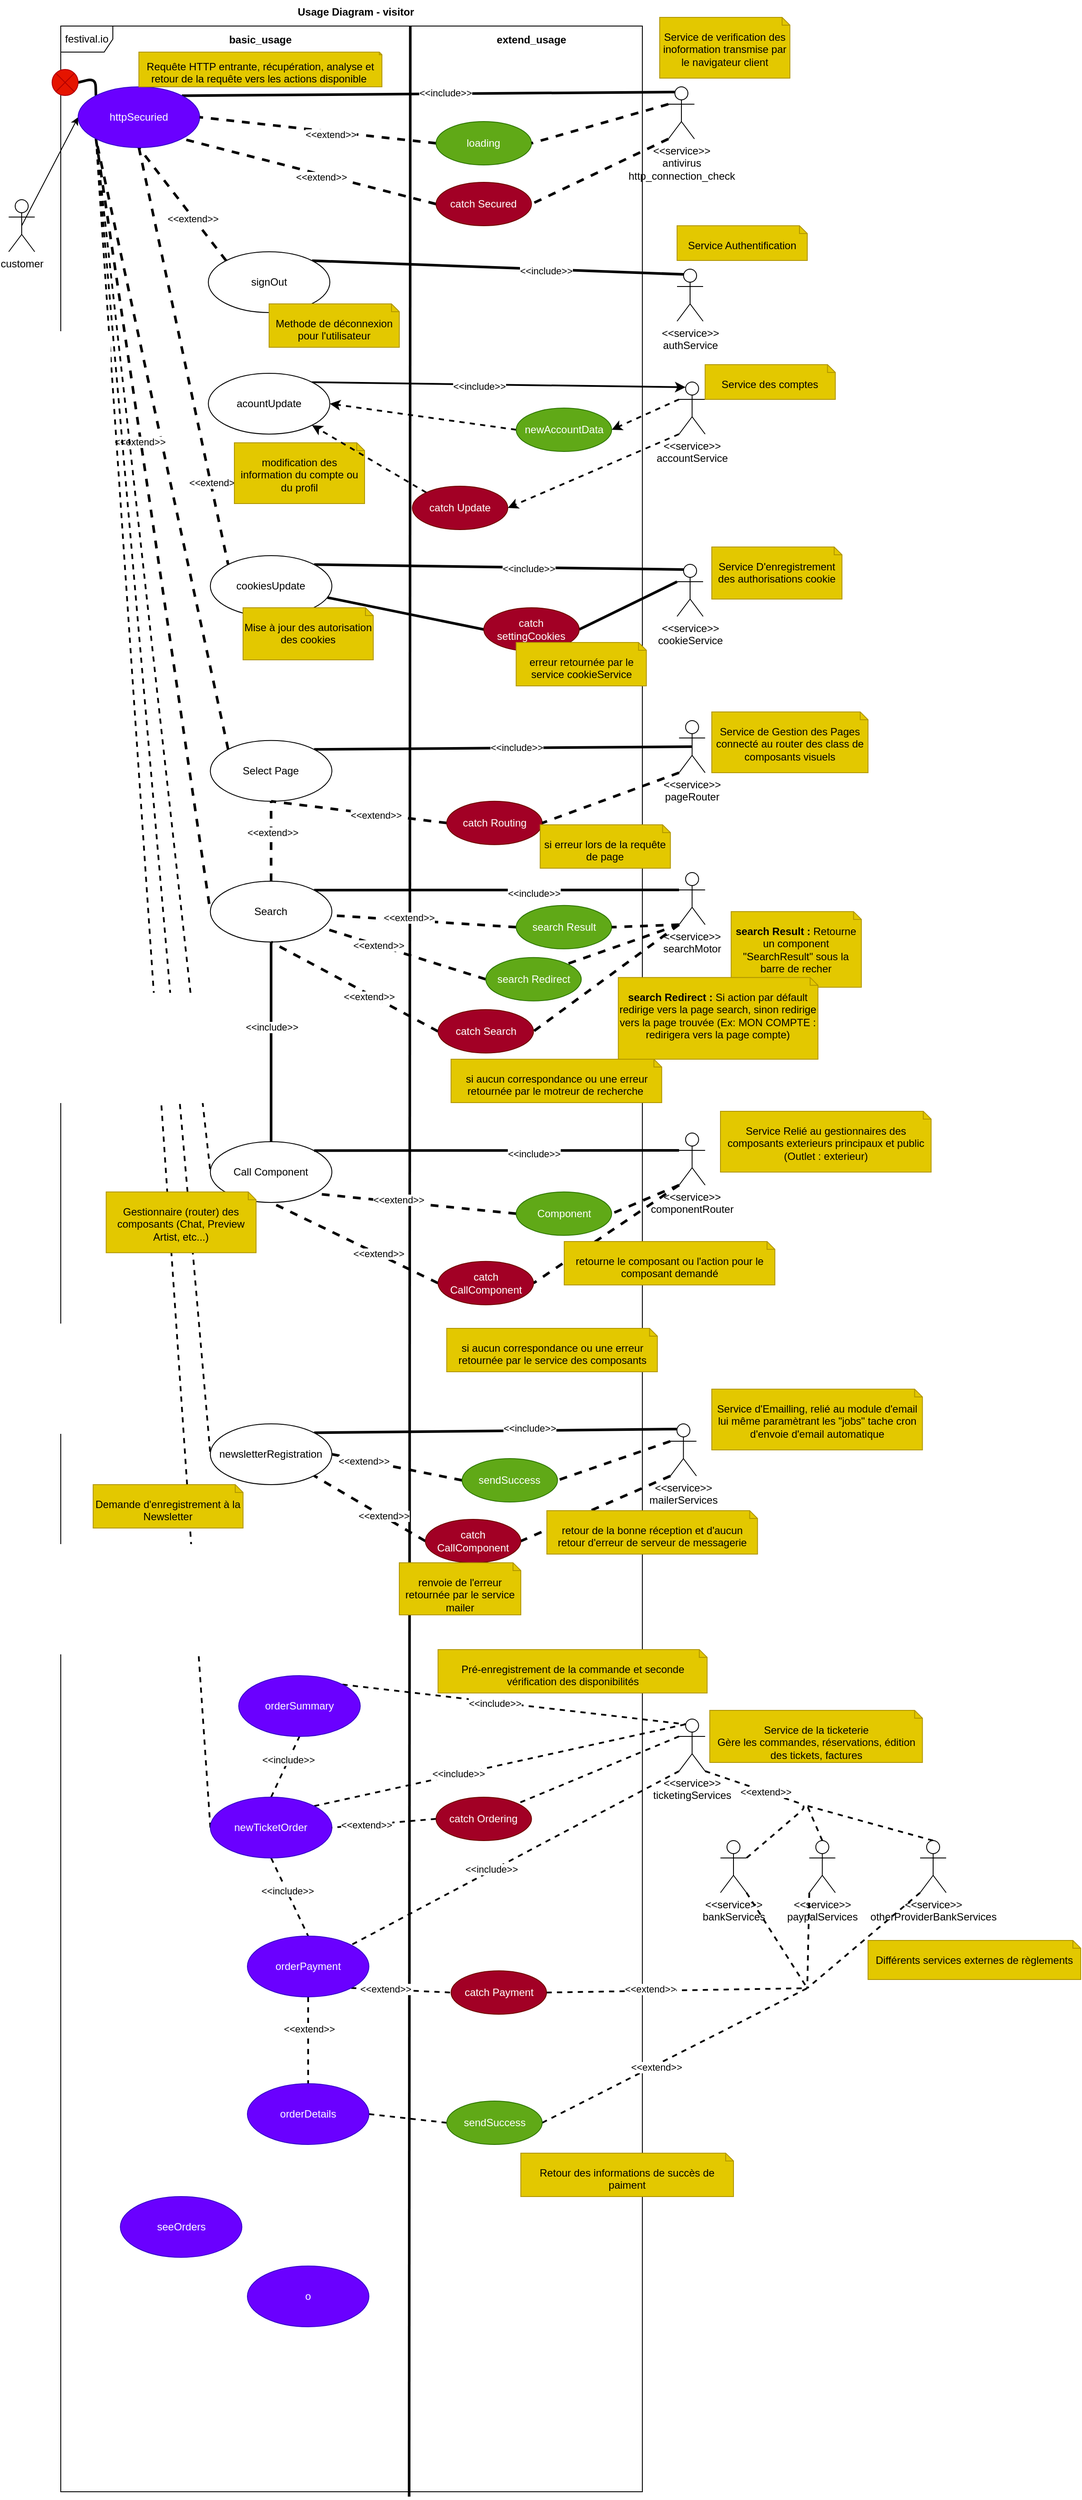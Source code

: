 <mxfile>
    <diagram id="xp1ubl1VrJGDld98OHi9" name="Page-1">
        <mxGraphModel dx="1501" dy="1120" grid="1" gridSize="10" guides="1" tooltips="1" connect="1" arrows="1" fold="1" page="1" pageScale="1" pageWidth="850" pageHeight="1100" math="0" shadow="0">
            <root>
                <mxCell id="0"/>
                <mxCell id="1" parent="0"/>
                <mxCell id="3" value="customer" style="shape=umlActor;verticalLabelPosition=bottom;verticalAlign=top;html=1;" parent="1" vertex="1">
                    <mxGeometry x="390" y="260" width="30" height="60" as="geometry"/>
                </mxCell>
                <mxCell id="4" value="festival.io" style="shape=umlFrame;whiteSpace=wrap;html=1;" parent="1" vertex="1">
                    <mxGeometry x="450" y="60" width="670" height="2840" as="geometry"/>
                </mxCell>
                <mxCell id="5" style="edgeStyle=none;html=1;exitX=1;exitY=0;exitDx=0;exitDy=0;entryX=0.5;entryY=0.5;entryDx=0;entryDy=0;entryPerimeter=0;strokeWidth=3;endArrow=none;endFill=0;" parent="1" source="7" target="35" edge="1">
                    <mxGeometry relative="1" as="geometry"/>
                </mxCell>
                <mxCell id="6" value="&amp;lt;&amp;lt;include&amp;gt;&amp;gt;" style="edgeLabel;html=1;align=center;verticalAlign=middle;resizable=0;points=[];" parent="5" vertex="1" connectable="0">
                    <mxGeometry x="0.188" y="1" relative="1" as="geometry">
                        <mxPoint x="-26" as="offset"/>
                    </mxGeometry>
                </mxCell>
                <mxCell id="7" value="Select Page" style="ellipse;whiteSpace=wrap;html=1;" parent="1" vertex="1">
                    <mxGeometry x="622.32" y="882.92" width="140" height="70" as="geometry"/>
                </mxCell>
                <mxCell id="8" style="edgeStyle=none;html=1;exitX=0;exitY=0;exitDx=0;exitDy=0;entryX=0.5;entryY=1;entryDx=0;entryDy=0;strokeWidth=3;startArrow=none;startFill=0;endArrow=none;endFill=0;dashed=1;" parent="1" source="14" target="74" edge="1">
                    <mxGeometry relative="1" as="geometry"/>
                </mxCell>
                <mxCell id="9" value="&amp;lt;&amp;lt;extend&amp;gt;&amp;gt;" style="edgeLabel;html=1;align=center;verticalAlign=middle;resizable=0;points=[];" parent="8" vertex="1" connectable="0">
                    <mxGeometry x="-0.246" y="1" relative="1" as="geometry">
                        <mxPoint as="offset"/>
                    </mxGeometry>
                </mxCell>
                <mxCell id="10" style="edgeStyle=none;html=1;exitX=1;exitY=0;exitDx=0;exitDy=0;strokeWidth=3;startArrow=none;startFill=0;endArrow=none;endFill=0;entryX=0.25;entryY=0.1;entryDx=0;entryDy=0;entryPerimeter=0;" parent="1" source="14" target="89" edge="1">
                    <mxGeometry relative="1" as="geometry">
                        <mxPoint x="1150" y="310" as="targetPoint"/>
                    </mxGeometry>
                </mxCell>
                <mxCell id="11" value="&amp;lt;&amp;lt;include&amp;gt;&amp;gt;" style="edgeLabel;html=1;align=center;verticalAlign=middle;resizable=0;points=[];" parent="10" vertex="1" connectable="0">
                    <mxGeometry x="0.258" y="-2" relative="1" as="geometry">
                        <mxPoint as="offset"/>
                    </mxGeometry>
                </mxCell>
                <mxCell id="14" value="signOut" style="ellipse;whiteSpace=wrap;html=1;" parent="1" vertex="1">
                    <mxGeometry x="620" y="320" width="140" height="70" as="geometry"/>
                </mxCell>
                <mxCell id="15" style="edgeStyle=none;html=1;exitX=1;exitY=0;exitDx=0;exitDy=0;entryX=0.25;entryY=0.1;entryDx=0;entryDy=0;entryPerimeter=0;strokeWidth=3;startArrow=none;startFill=0;endArrow=none;endFill=0;" parent="1" source="17" target="130" edge="1">
                    <mxGeometry relative="1" as="geometry"/>
                </mxCell>
                <mxCell id="16" value="&amp;lt;&amp;lt;include&amp;gt;&amp;gt;" style="edgeLabel;html=1;align=center;verticalAlign=middle;resizable=0;points=[];" parent="15" vertex="1" connectable="0">
                    <mxGeometry x="0.185" y="3" relative="1" as="geometry">
                        <mxPoint as="offset"/>
                    </mxGeometry>
                </mxCell>
                <mxCell id="17" value="newsletterRegistration" style="ellipse;whiteSpace=wrap;html=1;" parent="1" vertex="1">
                    <mxGeometry x="622.32" y="1670" width="140" height="70" as="geometry"/>
                </mxCell>
                <mxCell id="18" value="" style="orthogonalLoop=1;jettySize=auto;html=1;entryX=0.601;entryY=0;entryDx=0;entryDy=0;entryPerimeter=0;exitX=0.599;exitY=1.002;exitDx=0;exitDy=0;exitPerimeter=0;endArrow=none;endFill=0;strokeWidth=3;" parent="1" source="4" target="4" edge="1">
                    <mxGeometry width="80" relative="1" as="geometry">
                        <mxPoint x="750" y="400" as="sourcePoint"/>
                        <mxPoint x="830" y="400" as="targetPoint"/>
                    </mxGeometry>
                </mxCell>
                <mxCell id="19" style="edgeStyle=none;html=1;exitX=0;exitY=0.5;exitDx=0;exitDy=0;entryX=0.5;entryY=1;entryDx=0;entryDy=0;dashed=1;strokeWidth=3;endArrow=none;endFill=0;" parent="1" source="21" target="7" edge="1">
                    <mxGeometry relative="1" as="geometry"/>
                </mxCell>
                <mxCell id="20" value="&amp;lt;&amp;lt;extend&amp;gt;&amp;gt;" style="edgeLabel;html=1;align=center;verticalAlign=middle;resizable=0;points=[];" parent="19" vertex="1" connectable="0">
                    <mxGeometry x="-0.192" y="1" relative="1" as="geometry">
                        <mxPoint as="offset"/>
                    </mxGeometry>
                </mxCell>
                <mxCell id="21" value="catch Routing" style="ellipse;whiteSpace=wrap;html=1;fillColor=#a20025;fontColor=#ffffff;strokeColor=#6F0000;" parent="1" vertex="1">
                    <mxGeometry x="894.64" y="952.92" width="110" height="50" as="geometry"/>
                </mxCell>
                <mxCell id="22" style="edgeStyle=none;html=1;exitX=0;exitY=0.5;exitDx=0;exitDy=0;dashed=1;strokeWidth=3;endArrow=none;endFill=0;" parent="1" source="24" target="32" edge="1">
                    <mxGeometry relative="1" as="geometry"/>
                </mxCell>
                <mxCell id="23" value="&amp;lt;&amp;lt;extend&amp;gt;&amp;gt;" style="edgeLabel;html=1;align=center;verticalAlign=middle;resizable=0;points=[];" parent="22" vertex="1" connectable="0">
                    <mxGeometry x="0.158" y="-3" relative="1" as="geometry">
                        <mxPoint x="-1" as="offset"/>
                    </mxGeometry>
                </mxCell>
                <mxCell id="24" value="search Result" style="ellipse;whiteSpace=wrap;html=1;fillColor=#60a917;fontColor=#ffffff;strokeColor=#2D7600;" parent="1" vertex="1">
                    <mxGeometry x="974.64" y="1072.92" width="110" height="50" as="geometry"/>
                </mxCell>
                <mxCell id="25" value="Call Component" style="ellipse;whiteSpace=wrap;html=1;" parent="1" vertex="1">
                    <mxGeometry x="622.32" y="1345" width="140" height="70" as="geometry"/>
                </mxCell>
                <mxCell id="26" style="edgeStyle=none;html=1;exitX=1;exitY=0;exitDx=0;exitDy=0;entryX=0;entryY=0.333;entryDx=0;entryDy=0;entryPerimeter=0;strokeWidth=3;endArrow=none;endFill=0;" parent="1" source="32" target="39" edge="1">
                    <mxGeometry relative="1" as="geometry"/>
                </mxCell>
                <mxCell id="27" value="&amp;lt;&amp;lt;include&amp;gt;&amp;gt;" style="edgeLabel;html=1;align=center;verticalAlign=middle;resizable=0;points=[];" parent="26" vertex="1" connectable="0">
                    <mxGeometry x="-0.372" y="4" relative="1" as="geometry">
                        <mxPoint x="121" y="8" as="offset"/>
                    </mxGeometry>
                </mxCell>
                <mxCell id="28" style="edgeStyle=none;html=1;exitX=0.5;exitY=0;exitDx=0;exitDy=0;entryX=0.5;entryY=1;entryDx=0;entryDy=0;dashed=1;strokeWidth=3;endArrow=none;endFill=0;" parent="1" source="32" target="7" edge="1">
                    <mxGeometry relative="1" as="geometry"/>
                </mxCell>
                <mxCell id="29" value="&amp;lt;&amp;lt;extend&amp;gt;&amp;gt;" style="edgeLabel;html=1;align=center;verticalAlign=middle;resizable=0;points=[];" parent="28" vertex="1" connectable="0">
                    <mxGeometry x="0.226" y="-1" relative="1" as="geometry">
                        <mxPoint as="offset"/>
                    </mxGeometry>
                </mxCell>
                <mxCell id="30" style="edgeStyle=none;html=1;exitX=0.5;exitY=1;exitDx=0;exitDy=0;entryX=0.5;entryY=0;entryDx=0;entryDy=0;strokeWidth=3;endArrow=none;endFill=0;" parent="1" source="32" target="25" edge="1">
                    <mxGeometry relative="1" as="geometry"/>
                </mxCell>
                <mxCell id="31" value="&amp;lt;&amp;lt;include&amp;gt;&amp;gt;" style="edgeLabel;html=1;align=center;verticalAlign=middle;resizable=0;points=[];" parent="30" vertex="1" connectable="0">
                    <mxGeometry x="-0.149" relative="1" as="geometry">
                        <mxPoint as="offset"/>
                    </mxGeometry>
                </mxCell>
                <mxCell id="32" value="Search" style="ellipse;whiteSpace=wrap;html=1;" parent="1" vertex="1">
                    <mxGeometry x="622.32" y="1045" width="140" height="70" as="geometry"/>
                </mxCell>
                <mxCell id="33" value="Usage Diagram - visitor" style="text;align=center;fontStyle=1;verticalAlign=middle;spacingLeft=3;spacingRight=3;strokeColor=none;rotatable=0;points=[[0,0.5],[1,0.5]];portConstraint=eastwest;" parent="1" vertex="1">
                    <mxGeometry x="390" y="30" width="800" height="26" as="geometry"/>
                </mxCell>
                <mxCell id="34" style="edgeStyle=none;html=1;exitX=0;exitY=1;exitDx=0;exitDy=0;exitPerimeter=0;entryX=1;entryY=0.5;entryDx=0;entryDy=0;strokeWidth=3;endArrow=none;endFill=0;dashed=1;" parent="1" source="35" target="21" edge="1">
                    <mxGeometry relative="1" as="geometry"/>
                </mxCell>
                <mxCell id="35" value="&amp;lt;&amp;lt;service&amp;gt;&amp;gt;&lt;br&gt;pageRouter" style="shape=umlActor;verticalLabelPosition=bottom;verticalAlign=top;html=1;" parent="1" vertex="1">
                    <mxGeometry x="1162.32" y="860" width="30" height="60" as="geometry"/>
                </mxCell>
                <mxCell id="36" style="edgeStyle=none;html=1;exitX=0;exitY=1;exitDx=0;exitDy=0;exitPerimeter=0;entryX=1;entryY=0.5;entryDx=0;entryDy=0;dashed=1;strokeWidth=3;endArrow=none;endFill=0;" parent="1" source="39" target="24" edge="1">
                    <mxGeometry relative="1" as="geometry"/>
                </mxCell>
                <mxCell id="37" style="edgeStyle=none;html=1;exitX=0;exitY=1;exitDx=0;exitDy=0;exitPerimeter=0;entryX=1;entryY=0;entryDx=0;entryDy=0;dashed=1;strokeWidth=3;endArrow=none;endFill=0;" parent="1" source="39" target="42" edge="1">
                    <mxGeometry relative="1" as="geometry"/>
                </mxCell>
                <mxCell id="38" style="edgeStyle=none;html=1;exitX=0;exitY=1;exitDx=0;exitDy=0;exitPerimeter=0;entryX=1;entryY=0.5;entryDx=0;entryDy=0;dashed=1;strokeWidth=3;endArrow=none;endFill=0;" parent="1" source="39" target="45" edge="1">
                    <mxGeometry relative="1" as="geometry"/>
                </mxCell>
                <mxCell id="39" value="&amp;lt;&amp;lt;service&amp;gt;&amp;gt;&lt;br&gt;searchMotor" style="shape=umlActor;verticalLabelPosition=bottom;verticalAlign=top;html=1;" parent="1" vertex="1">
                    <mxGeometry x="1162.32" y="1035" width="30" height="60" as="geometry"/>
                </mxCell>
                <mxCell id="40" style="edgeStyle=none;html=1;exitX=0;exitY=0.5;exitDx=0;exitDy=0;dashed=1;strokeWidth=3;endArrow=none;endFill=0;" parent="1" source="42" target="32" edge="1">
                    <mxGeometry relative="1" as="geometry"/>
                </mxCell>
                <mxCell id="41" value="&amp;lt;&amp;lt;extend&amp;gt;&amp;gt;" style="edgeLabel;html=1;align=center;verticalAlign=middle;resizable=0;points=[];" parent="40" vertex="1" connectable="0">
                    <mxGeometry x="0.318" relative="1" as="geometry">
                        <mxPoint as="offset"/>
                    </mxGeometry>
                </mxCell>
                <mxCell id="42" value="search Redirect" style="ellipse;whiteSpace=wrap;html=1;fillColor=#60a917;fontColor=#ffffff;strokeColor=#2D7600;" parent="1" vertex="1">
                    <mxGeometry x="939.64" y="1132.92" width="110" height="50" as="geometry"/>
                </mxCell>
                <mxCell id="43" style="edgeStyle=none;html=1;exitX=0;exitY=0.5;exitDx=0;exitDy=0;entryX=0.5;entryY=1;entryDx=0;entryDy=0;dashed=1;strokeWidth=3;endArrow=none;endFill=0;" parent="1" source="45" target="32" edge="1">
                    <mxGeometry relative="1" as="geometry"/>
                </mxCell>
                <mxCell id="44" value="&amp;lt;&amp;lt;extend&amp;gt;&amp;gt;" style="edgeLabel;html=1;align=center;verticalAlign=middle;resizable=0;points=[];" parent="43" vertex="1" connectable="0">
                    <mxGeometry x="-0.178" y="2" relative="1" as="geometry">
                        <mxPoint as="offset"/>
                    </mxGeometry>
                </mxCell>
                <mxCell id="45" value="catch Search" style="ellipse;whiteSpace=wrap;html=1;fillColor=#a20025;fontColor=#ffffff;strokeColor=#6F0000;" parent="1" vertex="1">
                    <mxGeometry x="884.64" y="1192.92" width="110" height="50" as="geometry"/>
                </mxCell>
                <mxCell id="46" style="edgeStyle=none;html=1;exitX=0;exitY=0.5;exitDx=0;exitDy=0;dashed=1;strokeWidth=3;endArrow=none;endFill=0;entryX=1;entryY=1;entryDx=0;entryDy=0;" parent="1" source="48" target="25" edge="1">
                    <mxGeometry relative="1" as="geometry">
                        <mxPoint x="681.361" y="1375.773" as="targetPoint"/>
                    </mxGeometry>
                </mxCell>
                <mxCell id="47" value="&amp;lt;&amp;lt;extend&amp;gt;&amp;gt;" style="edgeLabel;html=1;align=center;verticalAlign=middle;resizable=0;points=[];" parent="46" vertex="1" connectable="0">
                    <mxGeometry x="0.158" y="-3" relative="1" as="geometry">
                        <mxPoint x="-1" as="offset"/>
                    </mxGeometry>
                </mxCell>
                <mxCell id="48" value="Component" style="ellipse;whiteSpace=wrap;html=1;fillColor=#60a917;fontColor=#ffffff;strokeColor=#2D7600;" parent="1" vertex="1">
                    <mxGeometry x="974.64" y="1402.92" width="110" height="50" as="geometry"/>
                </mxCell>
                <mxCell id="49" style="edgeStyle=none;html=1;exitX=1;exitY=0;exitDx=0;exitDy=0;entryX=0;entryY=0.333;entryDx=0;entryDy=0;entryPerimeter=0;strokeWidth=3;endArrow=none;endFill=0;" parent="1" source="25" target="53" edge="1">
                    <mxGeometry relative="1" as="geometry">
                        <mxPoint x="661.817" y="1345.251" as="sourcePoint"/>
                    </mxGeometry>
                </mxCell>
                <mxCell id="50" value="&amp;lt;&amp;lt;include&amp;gt;&amp;gt;" style="edgeLabel;html=1;align=center;verticalAlign=middle;resizable=0;points=[];" parent="49" vertex="1" connectable="0">
                    <mxGeometry x="-0.372" y="4" relative="1" as="geometry">
                        <mxPoint x="121" y="8" as="offset"/>
                    </mxGeometry>
                </mxCell>
                <mxCell id="51" style="edgeStyle=none;html=1;exitX=0;exitY=1;exitDx=0;exitDy=0;exitPerimeter=0;entryX=1;entryY=0.5;entryDx=0;entryDy=0;dashed=1;strokeWidth=3;endArrow=none;endFill=0;" parent="1" source="53" target="48" edge="1">
                    <mxGeometry relative="1" as="geometry"/>
                </mxCell>
                <mxCell id="52" style="edgeStyle=none;html=1;exitX=0;exitY=1;exitDx=0;exitDy=0;exitPerimeter=0;entryX=1;entryY=0.5;entryDx=0;entryDy=0;dashed=1;strokeWidth=3;endArrow=none;endFill=0;" parent="1" source="53" target="56" edge="1">
                    <mxGeometry relative="1" as="geometry"/>
                </mxCell>
                <mxCell id="53" value="&amp;lt;&amp;lt;service&amp;gt;&amp;gt;&lt;br&gt;componentRouter" style="shape=umlActor;verticalLabelPosition=bottom;verticalAlign=top;html=1;" parent="1" vertex="1">
                    <mxGeometry x="1162.32" y="1335" width="30" height="60" as="geometry"/>
                </mxCell>
                <mxCell id="54" style="edgeStyle=none;html=1;exitX=0;exitY=0.5;exitDx=0;exitDy=0;entryX=0.5;entryY=1;entryDx=0;entryDy=0;dashed=1;strokeWidth=3;endArrow=none;endFill=0;" parent="1" source="56" target="25" edge="1">
                    <mxGeometry relative="1" as="geometry"/>
                </mxCell>
                <mxCell id="55" value="&amp;lt;&amp;lt;extend&amp;gt;&amp;gt;" style="edgeLabel;html=1;align=center;verticalAlign=middle;resizable=0;points=[];" parent="54" vertex="1" connectable="0">
                    <mxGeometry x="-0.277" y="-1" relative="1" as="geometry">
                        <mxPoint as="offset"/>
                    </mxGeometry>
                </mxCell>
                <mxCell id="56" value="catch CallComponent" style="ellipse;whiteSpace=wrap;html=1;fillColor=#a20025;fontColor=#ffffff;strokeColor=#6F0000;" parent="1" vertex="1">
                    <mxGeometry x="884.64" y="1482.92" width="110" height="50" as="geometry"/>
                </mxCell>
                <mxCell id="59" style="edgeStyle=none;html=1;exitX=0;exitY=0;exitDx=0;exitDy=0;entryX=0;entryY=1;entryDx=0;entryDy=0;dashed=1;strokeWidth=3;startArrow=none;startFill=0;endArrow=none;endFill=0;" parent="1" source="7" target="74" edge="1">
                    <mxGeometry relative="1" as="geometry"/>
                </mxCell>
                <mxCell id="61" style="edgeStyle=none;html=1;exitX=1;exitY=0;exitDx=0;exitDy=0;entryX=0.25;entryY=0.1;entryDx=0;entryDy=0;entryPerimeter=0;strokeWidth=3;startArrow=none;startFill=0;endArrow=none;endFill=0;" parent="1" source="63" target="119" edge="1">
                    <mxGeometry relative="1" as="geometry"/>
                </mxCell>
                <mxCell id="62" value="&amp;lt;&amp;lt;include&amp;gt;&amp;gt;" style="edgeLabel;html=1;align=center;verticalAlign=middle;resizable=0;points=[];" parent="61" vertex="1" connectable="0">
                    <mxGeometry x="0.158" y="-1" relative="1" as="geometry">
                        <mxPoint as="offset"/>
                    </mxGeometry>
                </mxCell>
                <mxCell id="63" value="cookiesUpdate" style="ellipse;whiteSpace=wrap;html=1;" parent="1" vertex="1">
                    <mxGeometry x="622.32" y="670" width="140" height="70" as="geometry"/>
                </mxCell>
                <mxCell id="64" style="edgeStyle=none;html=1;exitX=0.5;exitY=0.5;exitDx=0;exitDy=0;exitPerimeter=0;entryX=0;entryY=0.5;entryDx=0;entryDy=0;" parent="1" source="3" target="74" edge="1">
                    <mxGeometry relative="1" as="geometry"/>
                </mxCell>
                <mxCell id="65" style="edgeStyle=none;html=1;exitX=1;exitY=0;exitDx=0;exitDy=0;entryX=0.25;entryY=0.1;entryDx=0;entryDy=0;entryPerimeter=0;strokeWidth=3;endArrow=none;endFill=0;" parent="1" source="74" target="83" edge="1">
                    <mxGeometry relative="1" as="geometry"/>
                </mxCell>
                <mxCell id="66" value="&amp;lt;&amp;lt;include&amp;gt;&amp;gt;" style="edgeLabel;html=1;align=center;verticalAlign=middle;resizable=0;points=[];" parent="65" vertex="1" connectable="0">
                    <mxGeometry x="0.067" y="1" relative="1" as="geometry">
                        <mxPoint as="offset"/>
                    </mxGeometry>
                </mxCell>
                <mxCell id="67" style="edgeStyle=none;html=1;exitX=0;exitY=1;exitDx=0;exitDy=0;entryX=0;entryY=0.5;entryDx=0;entryDy=0;dashed=1;strokeWidth=3;endArrow=none;endFill=0;" parent="1" source="74" target="32" edge="1">
                    <mxGeometry relative="1" as="geometry"/>
                </mxCell>
                <mxCell id="68" value="&amp;lt;&amp;lt;extend&amp;gt;&amp;gt;" style="edgeLabel;html=1;align=center;verticalAlign=middle;resizable=0;points=[];" parent="67" vertex="1" connectable="0">
                    <mxGeometry x="-0.215" y="-1" relative="1" as="geometry">
                        <mxPoint as="offset"/>
                    </mxGeometry>
                </mxCell>
                <mxCell id="69" style="edgeStyle=none;html=1;exitX=0;exitY=0;exitDx=0;exitDy=0;strokeWidth=3;startArrow=none;startFill=0;endArrow=none;endFill=0;entryX=1;entryY=0.5;entryDx=0;entryDy=0;" parent="1" source="74" target="86" edge="1">
                    <mxGeometry relative="1" as="geometry">
                        <mxPoint x="410" y="110" as="targetPoint"/>
                        <Array as="points">
                            <mxPoint x="490" y="120"/>
                        </Array>
                    </mxGeometry>
                </mxCell>
                <mxCell id="72" style="edgeStyle=none;html=1;exitX=0.5;exitY=1;exitDx=0;exitDy=0;entryX=0;entryY=0;entryDx=0;entryDy=0;dashed=1;strokeWidth=3;startArrow=none;startFill=0;endArrow=none;endFill=0;" parent="1" source="74" target="63" edge="1">
                    <mxGeometry relative="1" as="geometry">
                        <mxPoint x="620.0" y="565" as="targetPoint"/>
                    </mxGeometry>
                </mxCell>
                <mxCell id="73" value="&amp;lt;&amp;lt;extend&amp;gt;&amp;gt;" style="edgeLabel;html=1;align=center;verticalAlign=middle;resizable=0;points=[];" parent="72" vertex="1" connectable="0">
                    <mxGeometry x="0.61" y="4" relative="1" as="geometry">
                        <mxPoint as="offset"/>
                    </mxGeometry>
                </mxCell>
                <mxCell id="201" style="edgeStyle=none;html=1;exitX=0;exitY=1;exitDx=0;exitDy=0;entryX=0;entryY=0.5;entryDx=0;entryDy=0;dashed=1;strokeWidth=2;endArrow=none;endFill=0;" edge="1" parent="1" source="74" target="25">
                    <mxGeometry relative="1" as="geometry"/>
                </mxCell>
                <mxCell id="202" style="edgeStyle=none;html=1;exitX=0;exitY=1;exitDx=0;exitDy=0;entryX=0;entryY=0.5;entryDx=0;entryDy=0;dashed=1;strokeWidth=2;endArrow=none;endFill=0;" edge="1" parent="1" source="74" target="17">
                    <mxGeometry relative="1" as="geometry"/>
                </mxCell>
                <mxCell id="203" style="edgeStyle=none;html=1;exitX=0;exitY=1;exitDx=0;exitDy=0;entryX=0;entryY=0.5;entryDx=0;entryDy=0;dashed=1;strokeWidth=2;endArrow=none;endFill=0;" edge="1" parent="1" source="74" target="154">
                    <mxGeometry relative="1" as="geometry"/>
                </mxCell>
                <mxCell id="74" value="httpSecuried" style="ellipse;whiteSpace=wrap;html=1;fillColor=#6a00ff;fontColor=#ffffff;strokeColor=#3700CC;" parent="1" vertex="1">
                    <mxGeometry x="470" y="130" width="140" height="70" as="geometry"/>
                </mxCell>
                <mxCell id="75" style="edgeStyle=none;html=1;exitX=0;exitY=0.5;exitDx=0;exitDy=0;entryX=1;entryY=1;entryDx=0;entryDy=0;dashed=1;strokeWidth=3;endArrow=none;endFill=0;" parent="1" source="77" target="74" edge="1">
                    <mxGeometry relative="1" as="geometry"/>
                </mxCell>
                <mxCell id="76" value="&amp;lt;&amp;lt;extend&amp;gt;&amp;gt;" style="edgeLabel;html=1;align=center;verticalAlign=middle;resizable=0;points=[];" parent="75" vertex="1" connectable="0">
                    <mxGeometry x="-0.096" y="3" relative="1" as="geometry">
                        <mxPoint as="offset"/>
                    </mxGeometry>
                </mxCell>
                <mxCell id="77" value="catch Secured" style="ellipse;whiteSpace=wrap;html=1;fillColor=#a20025;fontColor=#ffffff;strokeColor=#6F0000;" parent="1" vertex="1">
                    <mxGeometry x="882.32" y="240" width="110" height="50" as="geometry"/>
                </mxCell>
                <mxCell id="78" style="edgeStyle=none;html=1;exitX=0;exitY=0.5;exitDx=0;exitDy=0;strokeWidth=3;endArrow=none;endFill=0;dashed=1;" parent="1" source="80" edge="1">
                    <mxGeometry relative="1" as="geometry">
                        <mxPoint x="610" y="165" as="targetPoint"/>
                    </mxGeometry>
                </mxCell>
                <mxCell id="79" value="&amp;lt;&amp;lt;extend&amp;gt;&amp;gt;" style="edgeLabel;html=1;align=center;verticalAlign=middle;resizable=0;points=[];" parent="78" vertex="1" connectable="0">
                    <mxGeometry x="-0.11" y="3" relative="1" as="geometry">
                        <mxPoint as="offset"/>
                    </mxGeometry>
                </mxCell>
                <mxCell id="80" value="loading" style="ellipse;whiteSpace=wrap;html=1;fillColor=#60a917;fontColor=#ffffff;strokeColor=#2D7600;" parent="1" vertex="1">
                    <mxGeometry x="882.32" y="170" width="110" height="50" as="geometry"/>
                </mxCell>
                <mxCell id="81" style="edgeStyle=none;html=1;exitX=0;exitY=0.333;exitDx=0;exitDy=0;exitPerimeter=0;entryX=1;entryY=0.5;entryDx=0;entryDy=0;dashed=1;strokeWidth=3;endArrow=none;endFill=0;" parent="1" source="83" target="80" edge="1">
                    <mxGeometry relative="1" as="geometry"/>
                </mxCell>
                <mxCell id="82" style="edgeStyle=none;html=1;exitX=0;exitY=1;exitDx=0;exitDy=0;exitPerimeter=0;entryX=1;entryY=0.5;entryDx=0;entryDy=0;dashed=1;strokeWidth=3;endArrow=none;endFill=0;" parent="1" source="83" target="77" edge="1">
                    <mxGeometry relative="1" as="geometry"/>
                </mxCell>
                <mxCell id="83" value="&amp;lt;&amp;lt;service&amp;gt;&amp;gt;&lt;br&gt;antivirus&lt;br&gt;http_connection_check" style="shape=umlActor;verticalLabelPosition=bottom;verticalAlign=top;html=1;" parent="1" vertex="1">
                    <mxGeometry x="1150" y="130.0" width="30" height="60" as="geometry"/>
                </mxCell>
                <mxCell id="84" value="Requête HTTP entrante, récupération, analyse et retour de la requête vers les actions disponible&amp;nbsp;" style="shape=note2;boundedLbl=1;whiteSpace=wrap;html=1;size=3;verticalAlign=top;align=center;fillColor=#e3c800;fontColor=#000000;strokeColor=#B09500;" parent="1" vertex="1">
                    <mxGeometry x="540" y="90" width="280" height="40" as="geometry"/>
                </mxCell>
                <mxCell id="85" value="Methode de déconnexion pour l'utilisateur" style="shape=note2;boundedLbl=1;whiteSpace=wrap;html=1;size=9;verticalAlign=top;align=center;fillColor=#e3c800;fontColor=#000000;strokeColor=#B09500;" parent="1" vertex="1">
                    <mxGeometry x="690" y="380" width="150" height="50" as="geometry"/>
                </mxCell>
                <mxCell id="86" value="" style="shape=sumEllipse;perimeter=ellipsePerimeter;whiteSpace=wrap;html=1;backgroundOutline=1;fillColor=#e51400;fontColor=#ffffff;strokeColor=#B20000;" parent="1" vertex="1">
                    <mxGeometry x="440" y="110" width="30" height="30" as="geometry"/>
                </mxCell>
                <mxCell id="89" value="&amp;lt;&amp;lt;service&amp;gt;&amp;gt;&lt;br&gt;authService" style="shape=umlActor;verticalLabelPosition=bottom;verticalAlign=top;html=1;" parent="1" vertex="1">
                    <mxGeometry x="1160" y="340" width="30" height="60" as="geometry"/>
                </mxCell>
                <mxCell id="106" value="basic_usage" style="text;align=center;fontStyle=1;verticalAlign=middle;spacingLeft=3;spacingRight=3;strokeColor=none;rotatable=0;points=[[0,0.5],[1,0.5]];portConstraint=eastwest;" parent="1" vertex="1">
                    <mxGeometry x="600" y="60" width="160" height="30" as="geometry"/>
                </mxCell>
                <mxCell id="107" value="extend_usage" style="text;align=center;fontStyle=1;verticalAlign=middle;spacingLeft=3;spacingRight=3;strokeColor=none;rotatable=0;points=[[0,0.5],[1,0.5]];portConstraint=eastwest;" parent="1" vertex="1">
                    <mxGeometry x="912.32" y="60" width="160" height="30" as="geometry"/>
                </mxCell>
                <mxCell id="108" value="Service de verification des inoformation transmise par le navigateur client" style="shape=note2;boundedLbl=1;whiteSpace=wrap;html=1;size=9;verticalAlign=top;align=center;fillColor=#e3c800;fontColor=#000000;strokeColor=#B09500;" parent="1" vertex="1">
                    <mxGeometry x="1140" y="50" width="150" height="70" as="geometry"/>
                </mxCell>
                <mxCell id="109" value="Service Authentification" style="shape=note2;boundedLbl=1;whiteSpace=wrap;html=1;size=9;verticalAlign=top;align=center;fillColor=#e3c800;fontColor=#000000;strokeColor=#B09500;" parent="1" vertex="1">
                    <mxGeometry x="1160" y="290" width="150" height="40" as="geometry"/>
                </mxCell>
                <mxCell id="112" value="si erreur lors de la requête de page" style="shape=note2;boundedLbl=1;whiteSpace=wrap;html=1;size=9;verticalAlign=top;align=center;fillColor=#e3c800;fontColor=#000000;strokeColor=#B09500;" parent="1" vertex="1">
                    <mxGeometry x="1002.32" y="980" width="150" height="50" as="geometry"/>
                </mxCell>
                <mxCell id="113" value="&lt;b&gt;search Result :&lt;/b&gt; Retourne un component &quot;SearchResult&quot; sous la barre de recher" style="shape=note2;boundedLbl=1;whiteSpace=wrap;html=1;size=9;verticalAlign=top;align=center;fillColor=#e3c800;fontColor=#000000;strokeColor=#B09500;" parent="1" vertex="1">
                    <mxGeometry x="1222.32" y="1080" width="150" height="87.08" as="geometry"/>
                </mxCell>
                <mxCell id="114" value="&lt;b&gt;search Redirect :&lt;/b&gt;&amp;nbsp;Si action par défault redirige vers la page search, sinon redirige vers la page trouvée (Ex: MON COMPTE : redirigera vers la page compte)" style="shape=note2;boundedLbl=1;whiteSpace=wrap;html=1;size=9;verticalAlign=top;align=center;fillColor=#e3c800;fontColor=#000000;strokeColor=#B09500;" parent="1" vertex="1">
                    <mxGeometry x="1092.32" y="1155.84" width="230" height="94.16" as="geometry"/>
                </mxCell>
                <mxCell id="115" value="si aucun correspondance ou une erreur retournée par le motreur de recherche&amp;nbsp;" style="shape=note2;boundedLbl=1;whiteSpace=wrap;html=1;size=9;verticalAlign=top;align=center;fillColor=#e3c800;fontColor=#000000;strokeColor=#B09500;" parent="1" vertex="1">
                    <mxGeometry x="899.64" y="1250" width="242.68" height="50" as="geometry"/>
                </mxCell>
                <mxCell id="116" value="Gestionnaire (router) des composants (Chat, Preview Artist, etc...)" style="shape=note2;boundedLbl=1;whiteSpace=wrap;html=1;size=9;verticalAlign=top;align=center;fillColor=#e3c800;fontColor=#000000;strokeColor=#B09500;" parent="1" vertex="1">
                    <mxGeometry x="502.32" y="1402.92" width="172.68" height="70" as="geometry"/>
                </mxCell>
                <mxCell id="117" value="Mise à jour des autorisation des cookies" style="shape=note2;boundedLbl=1;whiteSpace=wrap;html=1;size=9;verticalAlign=top;align=center;fillColor=#e3c800;fontColor=#000000;strokeColor=#B09500;" parent="1" vertex="1">
                    <mxGeometry x="660" y="730" width="150" height="60" as="geometry"/>
                </mxCell>
                <mxCell id="118" style="edgeStyle=none;html=1;exitX=0;exitY=0.333;exitDx=0;exitDy=0;exitPerimeter=0;entryX=1;entryY=0.5;entryDx=0;entryDy=0;strokeWidth=3;startArrow=none;startFill=0;endArrow=none;endFill=0;" parent="1" source="119" target="121" edge="1">
                    <mxGeometry relative="1" as="geometry"/>
                </mxCell>
                <mxCell id="119" value="&amp;lt;&amp;lt;service&amp;gt;&amp;gt;&lt;br&gt;cookieService" style="shape=umlActor;verticalLabelPosition=bottom;verticalAlign=top;html=1;" parent="1" vertex="1">
                    <mxGeometry x="1160" y="680" width="30" height="60" as="geometry"/>
                </mxCell>
                <mxCell id="120" style="edgeStyle=none;html=1;exitX=0;exitY=0.5;exitDx=0;exitDy=0;strokeWidth=3;startArrow=none;startFill=0;endArrow=none;endFill=0;" parent="1" source="121" target="63" edge="1">
                    <mxGeometry relative="1" as="geometry"/>
                </mxCell>
                <mxCell id="121" value="catch settingCookies" style="ellipse;whiteSpace=wrap;html=1;fillColor=#a20025;fontColor=#ffffff;strokeColor=#6F0000;" parent="1" vertex="1">
                    <mxGeometry x="937.32" y="730" width="110" height="50" as="geometry"/>
                </mxCell>
                <mxCell id="122" value="erreur retournée par le service cookieService" style="shape=note2;boundedLbl=1;whiteSpace=wrap;html=1;size=9;verticalAlign=top;align=center;fillColor=#e3c800;fontColor=#000000;strokeColor=#B09500;" parent="1" vertex="1">
                    <mxGeometry x="974.64" y="770" width="150" height="50" as="geometry"/>
                </mxCell>
                <mxCell id="123" value="Service D'enregistrement des authorisations cookie" style="shape=note2;boundedLbl=1;whiteSpace=wrap;html=1;size=9;verticalAlign=top;align=center;fillColor=#e3c800;fontColor=#000000;strokeColor=#B09500;" parent="1" vertex="1">
                    <mxGeometry x="1200" y="660" width="150" height="60" as="geometry"/>
                </mxCell>
                <mxCell id="124" value="Service de Gestion des Pages connecté au router des class de composants visuels" style="shape=note2;boundedLbl=1;whiteSpace=wrap;html=1;size=9;verticalAlign=top;align=center;fillColor=#e3c800;fontColor=#000000;strokeColor=#B09500;" parent="1" vertex="1">
                    <mxGeometry x="1200" y="850" width="180" height="70" as="geometry"/>
                </mxCell>
                <mxCell id="125" value="Service Relié au gestionnaires des composants exterieurs principaux et public (Outlet : exterieur)" style="shape=note2;boundedLbl=1;whiteSpace=wrap;html=1;size=9;verticalAlign=top;align=center;fillColor=#e3c800;fontColor=#000000;strokeColor=#B09500;" parent="1" vertex="1">
                    <mxGeometry x="1210" y="1310" width="242.68" height="70" as="geometry"/>
                </mxCell>
                <mxCell id="126" value="si aucun correspondance ou une erreur retournée par le service des composants" style="shape=note2;boundedLbl=1;whiteSpace=wrap;html=1;size=9;verticalAlign=top;align=center;fillColor=#e3c800;fontColor=#000000;strokeColor=#B09500;" parent="1" vertex="1">
                    <mxGeometry x="894.64" y="1560" width="242.68" height="50" as="geometry"/>
                </mxCell>
                <mxCell id="127" value="retourne le composant ou l'action pour le composant demandé" style="shape=note2;boundedLbl=1;whiteSpace=wrap;html=1;size=9;verticalAlign=top;align=center;fillColor=#e3c800;fontColor=#000000;strokeColor=#B09500;" parent="1" vertex="1">
                    <mxGeometry x="1030" y="1460" width="242.68" height="50" as="geometry"/>
                </mxCell>
                <mxCell id="128" style="edgeStyle=none;html=1;exitX=0;exitY=0.333;exitDx=0;exitDy=0;exitPerimeter=0;entryX=1;entryY=0.5;entryDx=0;entryDy=0;strokeWidth=3;startArrow=none;startFill=0;endArrow=none;endFill=0;dashed=1;" parent="1" source="130" target="137" edge="1">
                    <mxGeometry relative="1" as="geometry"/>
                </mxCell>
                <mxCell id="129" style="edgeStyle=none;html=1;exitX=0;exitY=1;exitDx=0;exitDy=0;exitPerimeter=0;entryX=1;entryY=0.5;entryDx=0;entryDy=0;strokeWidth=3;startArrow=none;startFill=0;endArrow=none;endFill=0;dashed=1;" parent="1" source="130" target="134" edge="1">
                    <mxGeometry relative="1" as="geometry"/>
                </mxCell>
                <mxCell id="130" value="&amp;lt;&amp;lt;service&amp;gt;&amp;gt;&lt;br&gt;mailerServices" style="shape=umlActor;verticalLabelPosition=bottom;verticalAlign=top;html=1;" parent="1" vertex="1">
                    <mxGeometry x="1152.32" y="1670" width="30" height="60" as="geometry"/>
                </mxCell>
                <mxCell id="131" value="Service d'Emailling, relié au module d'email lui même paramètrant les &quot;jobs&quot; tache cron d'envoie d'email automatique" style="shape=note2;boundedLbl=1;whiteSpace=wrap;html=1;size=9;verticalAlign=top;align=center;fillColor=#e3c800;fontColor=#000000;strokeColor=#B09500;" parent="1" vertex="1">
                    <mxGeometry x="1200" y="1630" width="242.68" height="70" as="geometry"/>
                </mxCell>
                <mxCell id="132" style="edgeStyle=none;html=1;exitX=0;exitY=0.5;exitDx=0;exitDy=0;entryX=1;entryY=1;entryDx=0;entryDy=0;strokeWidth=3;startArrow=none;startFill=0;endArrow=none;endFill=0;dashed=1;" parent="1" source="134" target="17" edge="1">
                    <mxGeometry relative="1" as="geometry"/>
                </mxCell>
                <mxCell id="133" value="&amp;lt;&amp;lt;extend&amp;gt;&amp;gt;" style="edgeLabel;html=1;align=center;verticalAlign=middle;resizable=0;points=[];" parent="132" vertex="1" connectable="0">
                    <mxGeometry x="-0.244" y="-1" relative="1" as="geometry">
                        <mxPoint as="offset"/>
                    </mxGeometry>
                </mxCell>
                <mxCell id="134" value="catch CallComponent" style="ellipse;whiteSpace=wrap;html=1;fillColor=#a20025;fontColor=#ffffff;strokeColor=#6F0000;" parent="1" vertex="1">
                    <mxGeometry x="870" y="1780" width="110" height="50" as="geometry"/>
                </mxCell>
                <mxCell id="135" style="edgeStyle=none;html=1;exitX=0;exitY=0.5;exitDx=0;exitDy=0;entryX=1;entryY=0.5;entryDx=0;entryDy=0;strokeWidth=3;startArrow=none;startFill=0;endArrow=none;endFill=0;dashed=1;" parent="1" source="137" target="17" edge="1">
                    <mxGeometry relative="1" as="geometry"/>
                </mxCell>
                <mxCell id="136" value="&amp;lt;&amp;lt;extend&amp;gt;&amp;gt;" style="edgeLabel;html=1;align=center;verticalAlign=middle;resizable=0;points=[];" parent="135" vertex="1" connectable="0">
                    <mxGeometry x="0.518" y="1" relative="1" as="geometry">
                        <mxPoint as="offset"/>
                    </mxGeometry>
                </mxCell>
                <mxCell id="137" value="sendSuccess" style="ellipse;whiteSpace=wrap;html=1;fillColor=#60a917;fontColor=#ffffff;strokeColor=#2D7600;" parent="1" vertex="1">
                    <mxGeometry x="912.32" y="1710" width="110" height="50" as="geometry"/>
                </mxCell>
                <mxCell id="138" value="retour de la bonne réception et d'aucun retour d'erreur de serveur de messagerie" style="shape=note2;boundedLbl=1;whiteSpace=wrap;html=1;size=9;verticalAlign=top;align=center;fillColor=#e3c800;fontColor=#000000;strokeColor=#B09500;" parent="1" vertex="1">
                    <mxGeometry x="1010.0" y="1770" width="242.68" height="50" as="geometry"/>
                </mxCell>
                <mxCell id="139" value="renvoie de l'erreur retournée par le service mailer" style="shape=note2;boundedLbl=1;whiteSpace=wrap;html=1;size=9;verticalAlign=top;align=center;fillColor=#e3c800;fontColor=#000000;strokeColor=#B09500;" parent="1" vertex="1">
                    <mxGeometry x="840" y="1830" width="140" height="60" as="geometry"/>
                </mxCell>
                <mxCell id="140" value="Demande d'enregistrement à la Newsletter" style="shape=note2;boundedLbl=1;whiteSpace=wrap;html=1;size=9;verticalAlign=top;align=center;fillColor=#e3c800;fontColor=#000000;strokeColor=#B09500;" parent="1" vertex="1">
                    <mxGeometry x="487.32" y="1740" width="172.68" height="50" as="geometry"/>
                </mxCell>
                <mxCell id="148" style="edgeStyle=none;html=1;exitX=1;exitY=0;exitDx=0;exitDy=0;entryX=0.25;entryY=0.1;entryDx=0;entryDy=0;entryPerimeter=0;strokeWidth=2;" edge="1" parent="1" source="141" target="142">
                    <mxGeometry relative="1" as="geometry"/>
                </mxCell>
                <mxCell id="149" value="&amp;lt;&amp;lt;include&amp;gt;&amp;gt;" style="edgeLabel;html=1;align=center;verticalAlign=middle;resizable=0;points=[];" vertex="1" connectable="0" parent="148">
                    <mxGeometry x="-0.111" y="-2" relative="1" as="geometry">
                        <mxPoint x="1" as="offset"/>
                    </mxGeometry>
                </mxCell>
                <mxCell id="141" value="acountUpdate" style="ellipse;whiteSpace=wrap;html=1;" vertex="1" parent="1">
                    <mxGeometry x="620" y="460" width="140" height="70" as="geometry"/>
                </mxCell>
                <mxCell id="150" style="edgeStyle=none;html=1;exitX=0;exitY=0.333;exitDx=0;exitDy=0;exitPerimeter=0;entryX=1;entryY=0.5;entryDx=0;entryDy=0;strokeWidth=2;dashed=1;" edge="1" parent="1" source="142" target="146">
                    <mxGeometry relative="1" as="geometry"/>
                </mxCell>
                <mxCell id="153" style="edgeStyle=none;html=1;exitX=0;exitY=1;exitDx=0;exitDy=0;exitPerimeter=0;entryX=1;entryY=0.5;entryDx=0;entryDy=0;dashed=1;strokeWidth=2;" edge="1" parent="1" source="142" target="145">
                    <mxGeometry relative="1" as="geometry"/>
                </mxCell>
                <mxCell id="142" value="&amp;lt;&amp;lt;service&amp;gt;&amp;gt;&lt;br&gt;accountService" style="shape=umlActor;verticalLabelPosition=bottom;verticalAlign=top;html=1;" vertex="1" parent="1">
                    <mxGeometry x="1162.32" y="470" width="30" height="60" as="geometry"/>
                </mxCell>
                <mxCell id="143" value="Service des comptes" style="shape=note2;boundedLbl=1;whiteSpace=wrap;html=1;size=9;verticalAlign=top;align=center;fillColor=#e3c800;fontColor=#000000;strokeColor=#B09500;" vertex="1" parent="1">
                    <mxGeometry x="1192.32" y="450" width="150" height="40" as="geometry"/>
                </mxCell>
                <mxCell id="144" value="modification des information du compte ou du profil" style="shape=note2;boundedLbl=1;whiteSpace=wrap;html=1;size=9;verticalAlign=top;align=center;fillColor=#e3c800;fontColor=#000000;strokeColor=#B09500;" vertex="1" parent="1">
                    <mxGeometry x="650" y="540" width="150" height="70" as="geometry"/>
                </mxCell>
                <mxCell id="152" style="edgeStyle=none;html=1;exitX=0;exitY=0;exitDx=0;exitDy=0;entryX=1;entryY=1;entryDx=0;entryDy=0;dashed=1;strokeWidth=2;" edge="1" parent="1" source="145" target="141">
                    <mxGeometry relative="1" as="geometry"/>
                </mxCell>
                <mxCell id="145" value="catch Update" style="ellipse;whiteSpace=wrap;html=1;fillColor=#a20025;fontColor=#ffffff;strokeColor=#6F0000;" vertex="1" parent="1">
                    <mxGeometry x="855.0" y="590" width="110" height="50" as="geometry"/>
                </mxCell>
                <mxCell id="151" style="edgeStyle=none;html=1;exitX=0;exitY=0.5;exitDx=0;exitDy=0;entryX=1;entryY=0.5;entryDx=0;entryDy=0;dashed=1;strokeWidth=2;" edge="1" parent="1" source="146" target="141">
                    <mxGeometry relative="1" as="geometry"/>
                </mxCell>
                <mxCell id="146" value="newAccountData" style="ellipse;whiteSpace=wrap;html=1;fillColor=#60a917;fontColor=#ffffff;strokeColor=#2D7600;" vertex="1" parent="1">
                    <mxGeometry x="974.64" y="500" width="110" height="50" as="geometry"/>
                </mxCell>
                <mxCell id="157" style="edgeStyle=none;html=1;exitX=0.5;exitY=0;exitDx=0;exitDy=0;entryX=0.5;entryY=1;entryDx=0;entryDy=0;dashed=1;strokeWidth=2;endArrow=none;endFill=0;" edge="1" parent="1" source="154" target="155">
                    <mxGeometry relative="1" as="geometry"/>
                </mxCell>
                <mxCell id="158" value="&amp;lt;&amp;lt;include&amp;gt;&amp;gt;" style="edgeLabel;html=1;align=center;verticalAlign=middle;resizable=0;points=[];" vertex="1" connectable="0" parent="157">
                    <mxGeometry x="0.233" y="1" relative="1" as="geometry">
                        <mxPoint as="offset"/>
                    </mxGeometry>
                </mxCell>
                <mxCell id="159" style="edgeStyle=none;html=1;exitX=0.5;exitY=1;exitDx=0;exitDy=0;entryX=0.5;entryY=0;entryDx=0;entryDy=0;dashed=1;strokeWidth=2;endArrow=none;endFill=0;" edge="1" parent="1" source="154" target="156">
                    <mxGeometry relative="1" as="geometry"/>
                </mxCell>
                <mxCell id="160" value="&amp;lt;&amp;lt;include&amp;gt;&amp;gt;" style="edgeLabel;html=1;align=center;verticalAlign=middle;resizable=0;points=[];" vertex="1" connectable="0" parent="159">
                    <mxGeometry x="-0.16" y="1" relative="1" as="geometry">
                        <mxPoint as="offset"/>
                    </mxGeometry>
                </mxCell>
                <mxCell id="164" style="edgeStyle=none;html=1;exitX=1;exitY=0;exitDx=0;exitDy=0;entryX=0.25;entryY=0.1;entryDx=0;entryDy=0;entryPerimeter=0;dashed=1;strokeWidth=2;endArrow=none;endFill=0;" edge="1" parent="1" source="154" target="162">
                    <mxGeometry relative="1" as="geometry"/>
                </mxCell>
                <mxCell id="165" value="&amp;lt;&amp;lt;include&amp;gt;&amp;gt;" style="edgeLabel;html=1;align=center;verticalAlign=middle;resizable=0;points=[];" vertex="1" connectable="0" parent="164">
                    <mxGeometry x="-0.223" y="1" relative="1" as="geometry">
                        <mxPoint as="offset"/>
                    </mxGeometry>
                </mxCell>
                <mxCell id="154" value="newTicketOrder" style="ellipse;whiteSpace=wrap;html=1;fillColor=#6a00ff;fontColor=#ffffff;strokeColor=#3700CC;" vertex="1" parent="1">
                    <mxGeometry x="622.32" y="2100" width="140" height="70" as="geometry"/>
                </mxCell>
                <mxCell id="196" style="edgeStyle=none;html=1;exitX=1;exitY=0;exitDx=0;exitDy=0;entryX=0.25;entryY=0.1;entryDx=0;entryDy=0;entryPerimeter=0;dashed=1;strokeWidth=2;endArrow=none;endFill=0;" edge="1" parent="1" source="155" target="162">
                    <mxGeometry relative="1" as="geometry"/>
                </mxCell>
                <mxCell id="197" value="&amp;lt;&amp;lt;include&amp;gt;&amp;gt;" style="edgeLabel;html=1;align=center;verticalAlign=middle;resizable=0;points=[];" vertex="1" connectable="0" parent="196">
                    <mxGeometry x="-0.113" y="-1" relative="1" as="geometry">
                        <mxPoint as="offset"/>
                    </mxGeometry>
                </mxCell>
                <mxCell id="155" value="orderSummary" style="ellipse;whiteSpace=wrap;html=1;fillColor=#6a00ff;fontColor=#ffffff;strokeColor=#3700CC;" vertex="1" parent="1">
                    <mxGeometry x="655.0" y="1960" width="140" height="70" as="geometry"/>
                </mxCell>
                <mxCell id="182" style="edgeStyle=none;html=1;exitX=0.5;exitY=1;exitDx=0;exitDy=0;entryX=0.5;entryY=0;entryDx=0;entryDy=0;dashed=1;strokeWidth=2;endArrow=none;endFill=0;" edge="1" parent="1" source="156" target="180">
                    <mxGeometry relative="1" as="geometry"/>
                </mxCell>
                <mxCell id="183" value="&amp;lt;&amp;lt;extend&amp;gt;&amp;gt;" style="edgeLabel;html=1;align=center;verticalAlign=middle;resizable=0;points=[];" vertex="1" connectable="0" parent="182">
                    <mxGeometry x="-0.274" y="1" relative="1" as="geometry">
                        <mxPoint as="offset"/>
                    </mxGeometry>
                </mxCell>
                <mxCell id="184" style="edgeStyle=none;html=1;exitX=1;exitY=1;exitDx=0;exitDy=0;dashed=1;strokeWidth=2;endArrow=none;endFill=0;entryX=0;entryY=0.5;entryDx=0;entryDy=0;" edge="1" parent="1" source="156" target="185">
                    <mxGeometry relative="1" as="geometry">
                        <mxPoint x="850" y="2319.5" as="targetPoint"/>
                    </mxGeometry>
                </mxCell>
                <mxCell id="188" value="&amp;lt;&amp;lt;extend&amp;gt;&amp;gt;" style="edgeLabel;html=1;align=center;verticalAlign=middle;resizable=0;points=[];" vertex="1" connectable="0" parent="184">
                    <mxGeometry x="-0.315" y="1" relative="1" as="geometry">
                        <mxPoint as="offset"/>
                    </mxGeometry>
                </mxCell>
                <mxCell id="156" value="orderPayment" style="ellipse;whiteSpace=wrap;html=1;fillColor=#6a00ff;fontColor=#ffffff;strokeColor=#3700CC;" vertex="1" parent="1">
                    <mxGeometry x="665.0" y="2260" width="140" height="70" as="geometry"/>
                </mxCell>
                <mxCell id="167" style="edgeStyle=none;html=1;exitX=1;exitY=1;exitDx=0;exitDy=0;exitPerimeter=0;entryX=1;entryY=0.333;entryDx=0;entryDy=0;entryPerimeter=0;dashed=1;strokeWidth=2;endArrow=none;endFill=0;" edge="1" parent="1" source="162" target="166">
                    <mxGeometry relative="1" as="geometry">
                        <Array as="points">
                            <mxPoint x="1310" y="2110"/>
                        </Array>
                    </mxGeometry>
                </mxCell>
                <mxCell id="172" value="&amp;lt;&amp;lt;extend&amp;gt;&amp;gt;" style="edgeLabel;html=1;align=center;verticalAlign=middle;resizable=0;points=[];" vertex="1" connectable="0" parent="167">
                    <mxGeometry x="-0.331" relative="1" as="geometry">
                        <mxPoint x="1" as="offset"/>
                    </mxGeometry>
                </mxCell>
                <mxCell id="189" style="edgeStyle=none;html=1;exitX=0;exitY=1;exitDx=0;exitDy=0;exitPerimeter=0;entryX=1;entryY=0;entryDx=0;entryDy=0;dashed=1;strokeWidth=2;endArrow=none;endFill=0;" edge="1" parent="1" source="162" target="156">
                    <mxGeometry relative="1" as="geometry"/>
                </mxCell>
                <mxCell id="190" value="&amp;lt;&amp;lt;include&amp;gt;&amp;gt;" style="edgeLabel;html=1;align=center;verticalAlign=middle;resizable=0;points=[];" vertex="1" connectable="0" parent="189">
                    <mxGeometry x="0.142" y="-2" relative="1" as="geometry">
                        <mxPoint as="offset"/>
                    </mxGeometry>
                </mxCell>
                <mxCell id="192" style="edgeStyle=none;html=1;exitX=0;exitY=0.333;exitDx=0;exitDy=0;exitPerimeter=0;entryX=1;entryY=0;entryDx=0;entryDy=0;dashed=1;strokeWidth=2;endArrow=none;endFill=0;" edge="1" parent="1" source="162" target="191">
                    <mxGeometry relative="1" as="geometry"/>
                </mxCell>
                <mxCell id="162" value="&amp;lt;&amp;lt;service&amp;gt;&amp;gt;&lt;br&gt;ticketingServices" style="shape=umlActor;verticalLabelPosition=bottom;verticalAlign=top;html=1;" vertex="1" parent="1">
                    <mxGeometry x="1162.32" y="2010" width="30" height="60" as="geometry"/>
                </mxCell>
                <mxCell id="173" style="edgeStyle=none;html=1;exitX=1;exitY=1;exitDx=0;exitDy=0;exitPerimeter=0;dashed=1;strokeWidth=2;endArrow=none;endFill=0;" edge="1" parent="1" source="166">
                    <mxGeometry relative="1" as="geometry">
                        <mxPoint x="1310" y="2320" as="targetPoint"/>
                    </mxGeometry>
                </mxCell>
                <mxCell id="166" value="&amp;lt;&amp;lt;service&amp;gt;&amp;gt;&lt;br&gt;bankServices" style="shape=umlActor;verticalLabelPosition=bottom;verticalAlign=top;html=1;" vertex="1" parent="1">
                    <mxGeometry x="1210.0" y="2150" width="30" height="60" as="geometry"/>
                </mxCell>
                <mxCell id="169" style="edgeStyle=none;html=1;exitX=0.5;exitY=0;exitDx=0;exitDy=0;exitPerimeter=0;dashed=1;strokeWidth=2;endArrow=none;endFill=0;" edge="1" parent="1" source="168">
                    <mxGeometry relative="1" as="geometry">
                        <mxPoint x="1310" y="2110" as="targetPoint"/>
                    </mxGeometry>
                </mxCell>
                <mxCell id="174" style="edgeStyle=none;html=1;exitX=0;exitY=1;exitDx=0;exitDy=0;exitPerimeter=0;dashed=1;strokeWidth=2;endArrow=none;endFill=0;" edge="1" parent="1" source="168">
                    <mxGeometry relative="1" as="geometry">
                        <mxPoint x="1310" y="2320" as="targetPoint"/>
                    </mxGeometry>
                </mxCell>
                <mxCell id="168" value="&amp;lt;&amp;lt;service&amp;gt;&amp;gt;&lt;br&gt;paypalServices" style="shape=umlActor;verticalLabelPosition=bottom;verticalAlign=top;html=1;" vertex="1" parent="1">
                    <mxGeometry x="1312.32" y="2150" width="30" height="60" as="geometry"/>
                </mxCell>
                <mxCell id="171" style="edgeStyle=none;html=1;exitX=0.5;exitY=0;exitDx=0;exitDy=0;exitPerimeter=0;dashed=1;strokeWidth=2;endArrow=none;endFill=0;" edge="1" parent="1" source="170">
                    <mxGeometry relative="1" as="geometry">
                        <mxPoint x="1310" y="2110" as="targetPoint"/>
                    </mxGeometry>
                </mxCell>
                <mxCell id="175" style="edgeStyle=none;html=1;exitX=0;exitY=1;exitDx=0;exitDy=0;exitPerimeter=0;dashed=1;strokeWidth=2;endArrow=none;endFill=0;" edge="1" parent="1" source="170">
                    <mxGeometry relative="1" as="geometry">
                        <mxPoint x="1310" y="2320" as="targetPoint"/>
                    </mxGeometry>
                </mxCell>
                <mxCell id="170" value="&amp;lt;&amp;lt;service&amp;gt;&amp;gt;&lt;br&gt;otherProviderBankServices" style="shape=umlActor;verticalLabelPosition=bottom;verticalAlign=top;html=1;" vertex="1" parent="1">
                    <mxGeometry x="1440.0" y="2150" width="30" height="60" as="geometry"/>
                </mxCell>
                <mxCell id="177" style="edgeStyle=none;html=1;exitX=1;exitY=0.5;exitDx=0;exitDy=0;dashed=1;strokeWidth=2;endArrow=none;endFill=0;" edge="1" parent="1" source="176">
                    <mxGeometry relative="1" as="geometry">
                        <mxPoint x="1310" y="2320" as="targetPoint"/>
                    </mxGeometry>
                </mxCell>
                <mxCell id="178" value="&amp;lt;&amp;lt;extend&amp;gt;&amp;gt;" style="edgeLabel;html=1;align=center;verticalAlign=middle;resizable=0;points=[];" vertex="1" connectable="0" parent="177">
                    <mxGeometry x="-0.144" y="-2" relative="1" as="geometry">
                        <mxPoint as="offset"/>
                    </mxGeometry>
                </mxCell>
                <mxCell id="181" style="edgeStyle=none;html=1;exitX=0;exitY=0.5;exitDx=0;exitDy=0;entryX=1;entryY=0.5;entryDx=0;entryDy=0;dashed=1;strokeWidth=2;endArrow=none;endFill=0;" edge="1" parent="1" source="176" target="180">
                    <mxGeometry relative="1" as="geometry"/>
                </mxCell>
                <mxCell id="176" value="sendSuccess" style="ellipse;whiteSpace=wrap;html=1;fillColor=#60a917;fontColor=#ffffff;strokeColor=#2D7600;" vertex="1" parent="1">
                    <mxGeometry x="894.64" y="2450" width="110" height="50" as="geometry"/>
                </mxCell>
                <mxCell id="180" value="orderDetails" style="ellipse;whiteSpace=wrap;html=1;fillColor=#6a00ff;fontColor=#ffffff;strokeColor=#3700CC;" vertex="1" parent="1">
                    <mxGeometry x="665.0" y="2430" width="140" height="70" as="geometry"/>
                </mxCell>
                <mxCell id="186" style="edgeStyle=none;html=1;exitX=1;exitY=0.5;exitDx=0;exitDy=0;dashed=1;strokeWidth=2;endArrow=none;endFill=0;" edge="1" parent="1" source="185">
                    <mxGeometry relative="1" as="geometry">
                        <mxPoint x="1310" y="2320" as="targetPoint"/>
                    </mxGeometry>
                </mxCell>
                <mxCell id="187" value="&amp;lt;&amp;lt;extend&amp;gt;&amp;gt;" style="edgeLabel;html=1;align=center;verticalAlign=middle;resizable=0;points=[];" vertex="1" connectable="0" parent="186">
                    <mxGeometry x="-0.205" y="2" relative="1" as="geometry">
                        <mxPoint as="offset"/>
                    </mxGeometry>
                </mxCell>
                <mxCell id="185" value="catch Payment" style="ellipse;whiteSpace=wrap;html=1;fillColor=#a20025;fontColor=#ffffff;strokeColor=#6F0000;" vertex="1" parent="1">
                    <mxGeometry x="899.64" y="2300" width="110" height="50" as="geometry"/>
                </mxCell>
                <mxCell id="193" style="edgeStyle=none;html=1;exitX=0;exitY=0.5;exitDx=0;exitDy=0;entryX=1;entryY=0.5;entryDx=0;entryDy=0;dashed=1;strokeWidth=2;endArrow=none;endFill=0;" edge="1" parent="1" source="191" target="154">
                    <mxGeometry relative="1" as="geometry"/>
                </mxCell>
                <mxCell id="194" value="&amp;lt;&amp;lt;extend&amp;gt;&amp;gt;" style="edgeLabel;html=1;align=center;verticalAlign=middle;resizable=0;points=[];" vertex="1" connectable="0" parent="193">
                    <mxGeometry x="0.347" relative="1" as="geometry">
                        <mxPoint as="offset"/>
                    </mxGeometry>
                </mxCell>
                <mxCell id="191" value="catch Ordering" style="ellipse;whiteSpace=wrap;html=1;fillColor=#a20025;fontColor=#ffffff;strokeColor=#6F0000;" vertex="1" parent="1">
                    <mxGeometry x="882.32" y="2100" width="110" height="50" as="geometry"/>
                </mxCell>
                <mxCell id="198" value="Pré-enregistrement de la commande et seconde vérification des disponibilités" style="shape=note2;boundedLbl=1;whiteSpace=wrap;html=1;size=9;verticalAlign=top;align=center;fillColor=#e3c800;fontColor=#000000;strokeColor=#B09500;" vertex="1" parent="1">
                    <mxGeometry x="884.64" y="1930" width="310" height="50" as="geometry"/>
                </mxCell>
                <mxCell id="199" value="Service de la ticketerie&lt;br&gt;Gère les commandes, réservations, édition des tickets, factures" style="shape=note2;boundedLbl=1;whiteSpace=wrap;html=1;size=9;verticalAlign=top;align=center;fillColor=#e3c800;fontColor=#000000;strokeColor=#B09500;" vertex="1" parent="1">
                    <mxGeometry x="1197.68" y="2000" width="245" height="60" as="geometry"/>
                </mxCell>
                <mxCell id="200" value="Différents services externes de règlements" style="shape=note2;boundedLbl=1;whiteSpace=wrap;html=1;size=9;verticalAlign=top;align=center;fillColor=#e3c800;fontColor=#000000;strokeColor=#B09500;" vertex="1" parent="1">
                    <mxGeometry x="1380" y="2265" width="245" height="45" as="geometry"/>
                </mxCell>
                <mxCell id="205" value="seeOrders" style="ellipse;whiteSpace=wrap;html=1;fillColor=#6a00ff;fontColor=#ffffff;strokeColor=#3700CC;" vertex="1" parent="1">
                    <mxGeometry x="518.66" y="2560" width="140" height="70" as="geometry"/>
                </mxCell>
                <mxCell id="206" value="o" style="ellipse;whiteSpace=wrap;html=1;fillColor=#6a00ff;fontColor=#ffffff;strokeColor=#3700CC;" vertex="1" parent="1">
                    <mxGeometry x="665.0" y="2640" width="140" height="70" as="geometry"/>
                </mxCell>
                <mxCell id="207" value="Retour des informations de succès de paiment" style="shape=note2;boundedLbl=1;whiteSpace=wrap;html=1;size=9;verticalAlign=top;align=center;fillColor=#e3c800;fontColor=#000000;strokeColor=#B09500;" vertex="1" parent="1">
                    <mxGeometry x="980" y="2510" width="245" height="50" as="geometry"/>
                </mxCell>
            </root>
        </mxGraphModel>
    </diagram>
</mxfile>